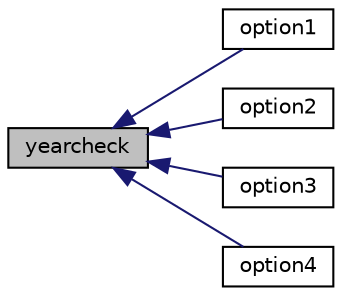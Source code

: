 digraph "yearcheck"
{
  edge [fontname="Helvetica",fontsize="10",labelfontname="Helvetica",labelfontsize="10"];
  node [fontname="Helvetica",fontsize="10",shape=record];
  rankdir="LR";
  Node60 [label="yearcheck",height=0.2,width=0.4,color="black", fillcolor="grey75", style="filled", fontcolor="black"];
  Node60 -> Node61 [dir="back",color="midnightblue",fontsize="10",style="solid",fontname="Helvetica"];
  Node61 [label="option1",height=0.2,width=0.4,color="black", fillcolor="white", style="filled",URL="$_i_c_t283-_assignment1-2017_2_assignment1_01_074_08_2_assignment1_01_072_08_2_assignment1_2main_8cpp.html#a5c53d3d1a752fcb789e755eab6052bc9",tooltip="max speed "];
  Node60 -> Node62 [dir="back",color="midnightblue",fontsize="10",style="solid",fontname="Helvetica"];
  Node62 [label="option2",height=0.2,width=0.4,color="black", fillcolor="white", style="filled",URL="$_i_c_t283-_assignment1-2017_2_assignment1_01_074_08_2_assignment1_01_072_08_2_assignment1_2main_8cpp.html#a6a5ab058fc51540cc022a6f267e721fd"];
  Node60 -> Node63 [dir="back",color="midnightblue",fontsize="10",style="solid",fontname="Helvetica"];
  Node63 [label="option3",height=0.2,width=0.4,color="black", fillcolor="white", style="filled",URL="$_i_c_t283-_assignment1-2017_2_assignment1_01_074_08_2_assignment1_01_072_08_2_assignment1_2main_8cpp.html#a3066b925bb2358186cc7514c69d4d630"];
  Node60 -> Node64 [dir="back",color="midnightblue",fontsize="10",style="solid",fontname="Helvetica"];
  Node64 [label="option4",height=0.2,width=0.4,color="black", fillcolor="white", style="filled",URL="$_i_c_t283-_assignment1-2017_2_assignment1_01_074_08_2_assignment1_01_072_08_2_assignment1_2main_8cpp.html#aa493a01c137dde9643977dcdb6d6359d"];
}
